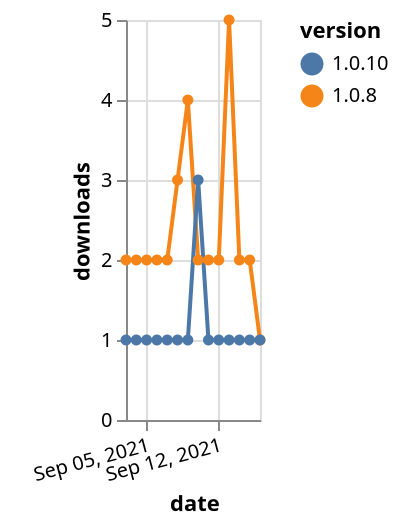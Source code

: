 {"$schema": "https://vega.github.io/schema/vega-lite/v5.json", "description": "A simple bar chart with embedded data.", "data": {"values": [{"date": "2021-09-03", "total": 2687, "delta": 2, "version": "1.0.8"}, {"date": "2021-09-04", "total": 2689, "delta": 2, "version": "1.0.8"}, {"date": "2021-09-05", "total": 2691, "delta": 2, "version": "1.0.8"}, {"date": "2021-09-06", "total": 2693, "delta": 2, "version": "1.0.8"}, {"date": "2021-09-07", "total": 2695, "delta": 2, "version": "1.0.8"}, {"date": "2021-09-08", "total": 2698, "delta": 3, "version": "1.0.8"}, {"date": "2021-09-09", "total": 2702, "delta": 4, "version": "1.0.8"}, {"date": "2021-09-10", "total": 2704, "delta": 2, "version": "1.0.8"}, {"date": "2021-09-11", "total": 2706, "delta": 2, "version": "1.0.8"}, {"date": "2021-09-12", "total": 2708, "delta": 2, "version": "1.0.8"}, {"date": "2021-09-13", "total": 2713, "delta": 5, "version": "1.0.8"}, {"date": "2021-09-14", "total": 2715, "delta": 2, "version": "1.0.8"}, {"date": "2021-09-15", "total": 2717, "delta": 2, "version": "1.0.8"}, {"date": "2021-09-16", "total": 2718, "delta": 1, "version": "1.0.8"}, {"date": "2021-09-03", "total": 222, "delta": 1, "version": "1.0.10"}, {"date": "2021-09-04", "total": 223, "delta": 1, "version": "1.0.10"}, {"date": "2021-09-05", "total": 224, "delta": 1, "version": "1.0.10"}, {"date": "2021-09-06", "total": 225, "delta": 1, "version": "1.0.10"}, {"date": "2021-09-07", "total": 226, "delta": 1, "version": "1.0.10"}, {"date": "2021-09-08", "total": 227, "delta": 1, "version": "1.0.10"}, {"date": "2021-09-09", "total": 228, "delta": 1, "version": "1.0.10"}, {"date": "2021-09-10", "total": 231, "delta": 3, "version": "1.0.10"}, {"date": "2021-09-11", "total": 232, "delta": 1, "version": "1.0.10"}, {"date": "2021-09-12", "total": 233, "delta": 1, "version": "1.0.10"}, {"date": "2021-09-13", "total": 234, "delta": 1, "version": "1.0.10"}, {"date": "2021-09-14", "total": 235, "delta": 1, "version": "1.0.10"}, {"date": "2021-09-15", "total": 236, "delta": 1, "version": "1.0.10"}, {"date": "2021-09-16", "total": 237, "delta": 1, "version": "1.0.10"}]}, "width": "container", "mark": {"type": "line", "point": {"filled": true}}, "encoding": {"x": {"field": "date", "type": "temporal", "timeUnit": "yearmonthdate", "title": "date", "axis": {"labelAngle": -15}}, "y": {"field": "delta", "type": "quantitative", "title": "downloads"}, "color": {"field": "version", "type": "nominal"}, "tooltip": {"field": "delta"}}}